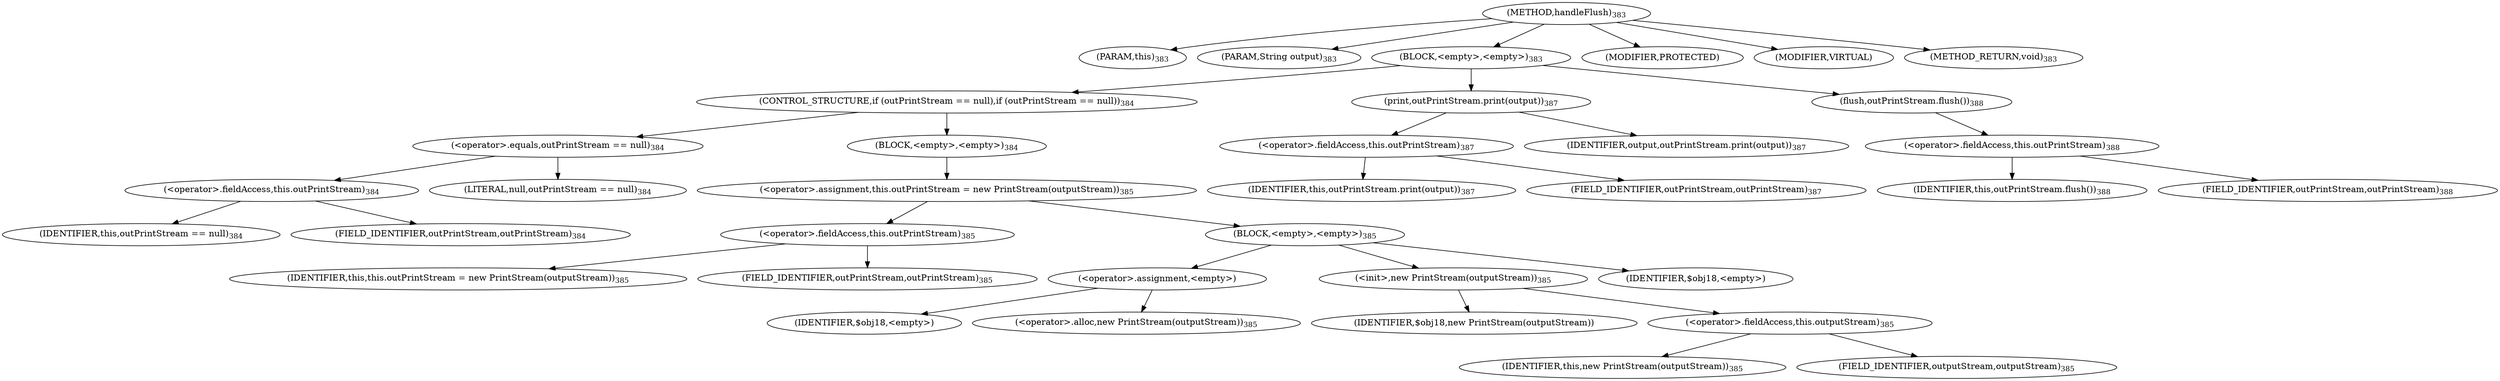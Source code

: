 digraph "handleFlush" {  
"763" [label = <(METHOD,handleFlush)<SUB>383</SUB>> ]
"764" [label = <(PARAM,this)<SUB>383</SUB>> ]
"765" [label = <(PARAM,String output)<SUB>383</SUB>> ]
"766" [label = <(BLOCK,&lt;empty&gt;,&lt;empty&gt;)<SUB>383</SUB>> ]
"767" [label = <(CONTROL_STRUCTURE,if (outPrintStream == null),if (outPrintStream == null))<SUB>384</SUB>> ]
"768" [label = <(&lt;operator&gt;.equals,outPrintStream == null)<SUB>384</SUB>> ]
"769" [label = <(&lt;operator&gt;.fieldAccess,this.outPrintStream)<SUB>384</SUB>> ]
"770" [label = <(IDENTIFIER,this,outPrintStream == null)<SUB>384</SUB>> ]
"771" [label = <(FIELD_IDENTIFIER,outPrintStream,outPrintStream)<SUB>384</SUB>> ]
"772" [label = <(LITERAL,null,outPrintStream == null)<SUB>384</SUB>> ]
"773" [label = <(BLOCK,&lt;empty&gt;,&lt;empty&gt;)<SUB>384</SUB>> ]
"774" [label = <(&lt;operator&gt;.assignment,this.outPrintStream = new PrintStream(outputStream))<SUB>385</SUB>> ]
"775" [label = <(&lt;operator&gt;.fieldAccess,this.outPrintStream)<SUB>385</SUB>> ]
"776" [label = <(IDENTIFIER,this,this.outPrintStream = new PrintStream(outputStream))<SUB>385</SUB>> ]
"777" [label = <(FIELD_IDENTIFIER,outPrintStream,outPrintStream)<SUB>385</SUB>> ]
"778" [label = <(BLOCK,&lt;empty&gt;,&lt;empty&gt;)<SUB>385</SUB>> ]
"779" [label = <(&lt;operator&gt;.assignment,&lt;empty&gt;)> ]
"780" [label = <(IDENTIFIER,$obj18,&lt;empty&gt;)> ]
"781" [label = <(&lt;operator&gt;.alloc,new PrintStream(outputStream))<SUB>385</SUB>> ]
"782" [label = <(&lt;init&gt;,new PrintStream(outputStream))<SUB>385</SUB>> ]
"783" [label = <(IDENTIFIER,$obj18,new PrintStream(outputStream))> ]
"784" [label = <(&lt;operator&gt;.fieldAccess,this.outputStream)<SUB>385</SUB>> ]
"785" [label = <(IDENTIFIER,this,new PrintStream(outputStream))<SUB>385</SUB>> ]
"786" [label = <(FIELD_IDENTIFIER,outputStream,outputStream)<SUB>385</SUB>> ]
"787" [label = <(IDENTIFIER,$obj18,&lt;empty&gt;)> ]
"788" [label = <(print,outPrintStream.print(output))<SUB>387</SUB>> ]
"789" [label = <(&lt;operator&gt;.fieldAccess,this.outPrintStream)<SUB>387</SUB>> ]
"790" [label = <(IDENTIFIER,this,outPrintStream.print(output))<SUB>387</SUB>> ]
"791" [label = <(FIELD_IDENTIFIER,outPrintStream,outPrintStream)<SUB>387</SUB>> ]
"792" [label = <(IDENTIFIER,output,outPrintStream.print(output))<SUB>387</SUB>> ]
"793" [label = <(flush,outPrintStream.flush())<SUB>388</SUB>> ]
"794" [label = <(&lt;operator&gt;.fieldAccess,this.outPrintStream)<SUB>388</SUB>> ]
"795" [label = <(IDENTIFIER,this,outPrintStream.flush())<SUB>388</SUB>> ]
"796" [label = <(FIELD_IDENTIFIER,outPrintStream,outPrintStream)<SUB>388</SUB>> ]
"797" [label = <(MODIFIER,PROTECTED)> ]
"798" [label = <(MODIFIER,VIRTUAL)> ]
"799" [label = <(METHOD_RETURN,void)<SUB>383</SUB>> ]
  "763" -> "764" 
  "763" -> "765" 
  "763" -> "766" 
  "763" -> "797" 
  "763" -> "798" 
  "763" -> "799" 
  "766" -> "767" 
  "766" -> "788" 
  "766" -> "793" 
  "767" -> "768" 
  "767" -> "773" 
  "768" -> "769" 
  "768" -> "772" 
  "769" -> "770" 
  "769" -> "771" 
  "773" -> "774" 
  "774" -> "775" 
  "774" -> "778" 
  "775" -> "776" 
  "775" -> "777" 
  "778" -> "779" 
  "778" -> "782" 
  "778" -> "787" 
  "779" -> "780" 
  "779" -> "781" 
  "782" -> "783" 
  "782" -> "784" 
  "784" -> "785" 
  "784" -> "786" 
  "788" -> "789" 
  "788" -> "792" 
  "789" -> "790" 
  "789" -> "791" 
  "793" -> "794" 
  "794" -> "795" 
  "794" -> "796" 
}
